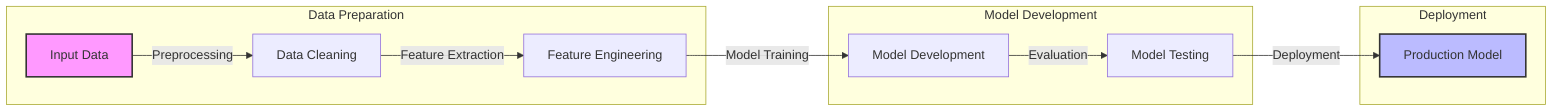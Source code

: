 flowchart LR
    A[Input Data] -->|Preprocessing| B[Data Cleaning]
    B -->|Feature Extraction| C[Feature Engineering]
    C -->|Model Training| D[Model Development]
    D -->|Evaluation| E[Model Testing]
    E -->|Deployment| F[Production Model]

    subgraph Data Preparation
        A
        B
        C
    end

    subgraph Model Development
        D
        E
    end

    subgraph Deployment
        F
    end

    style A fill:#f9f,stroke:#333,stroke-width:2px
    style F fill:#bbf,stroke:#333,stroke-width:2px